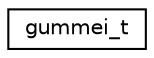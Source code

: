 digraph "Graphical Class Hierarchy"
{
 // LATEX_PDF_SIZE
  edge [fontname="Helvetica",fontsize="10",labelfontname="Helvetica",labelfontsize="10"];
  node [fontname="Helvetica",fontsize="10",shape=record];
  rankdir="LR";
  Node0 [label="gummei_t",height=0.2,width=0.4,color="black", fillcolor="white", style="filled",URL="$structgummei__t.html",tooltip=" "];
}
